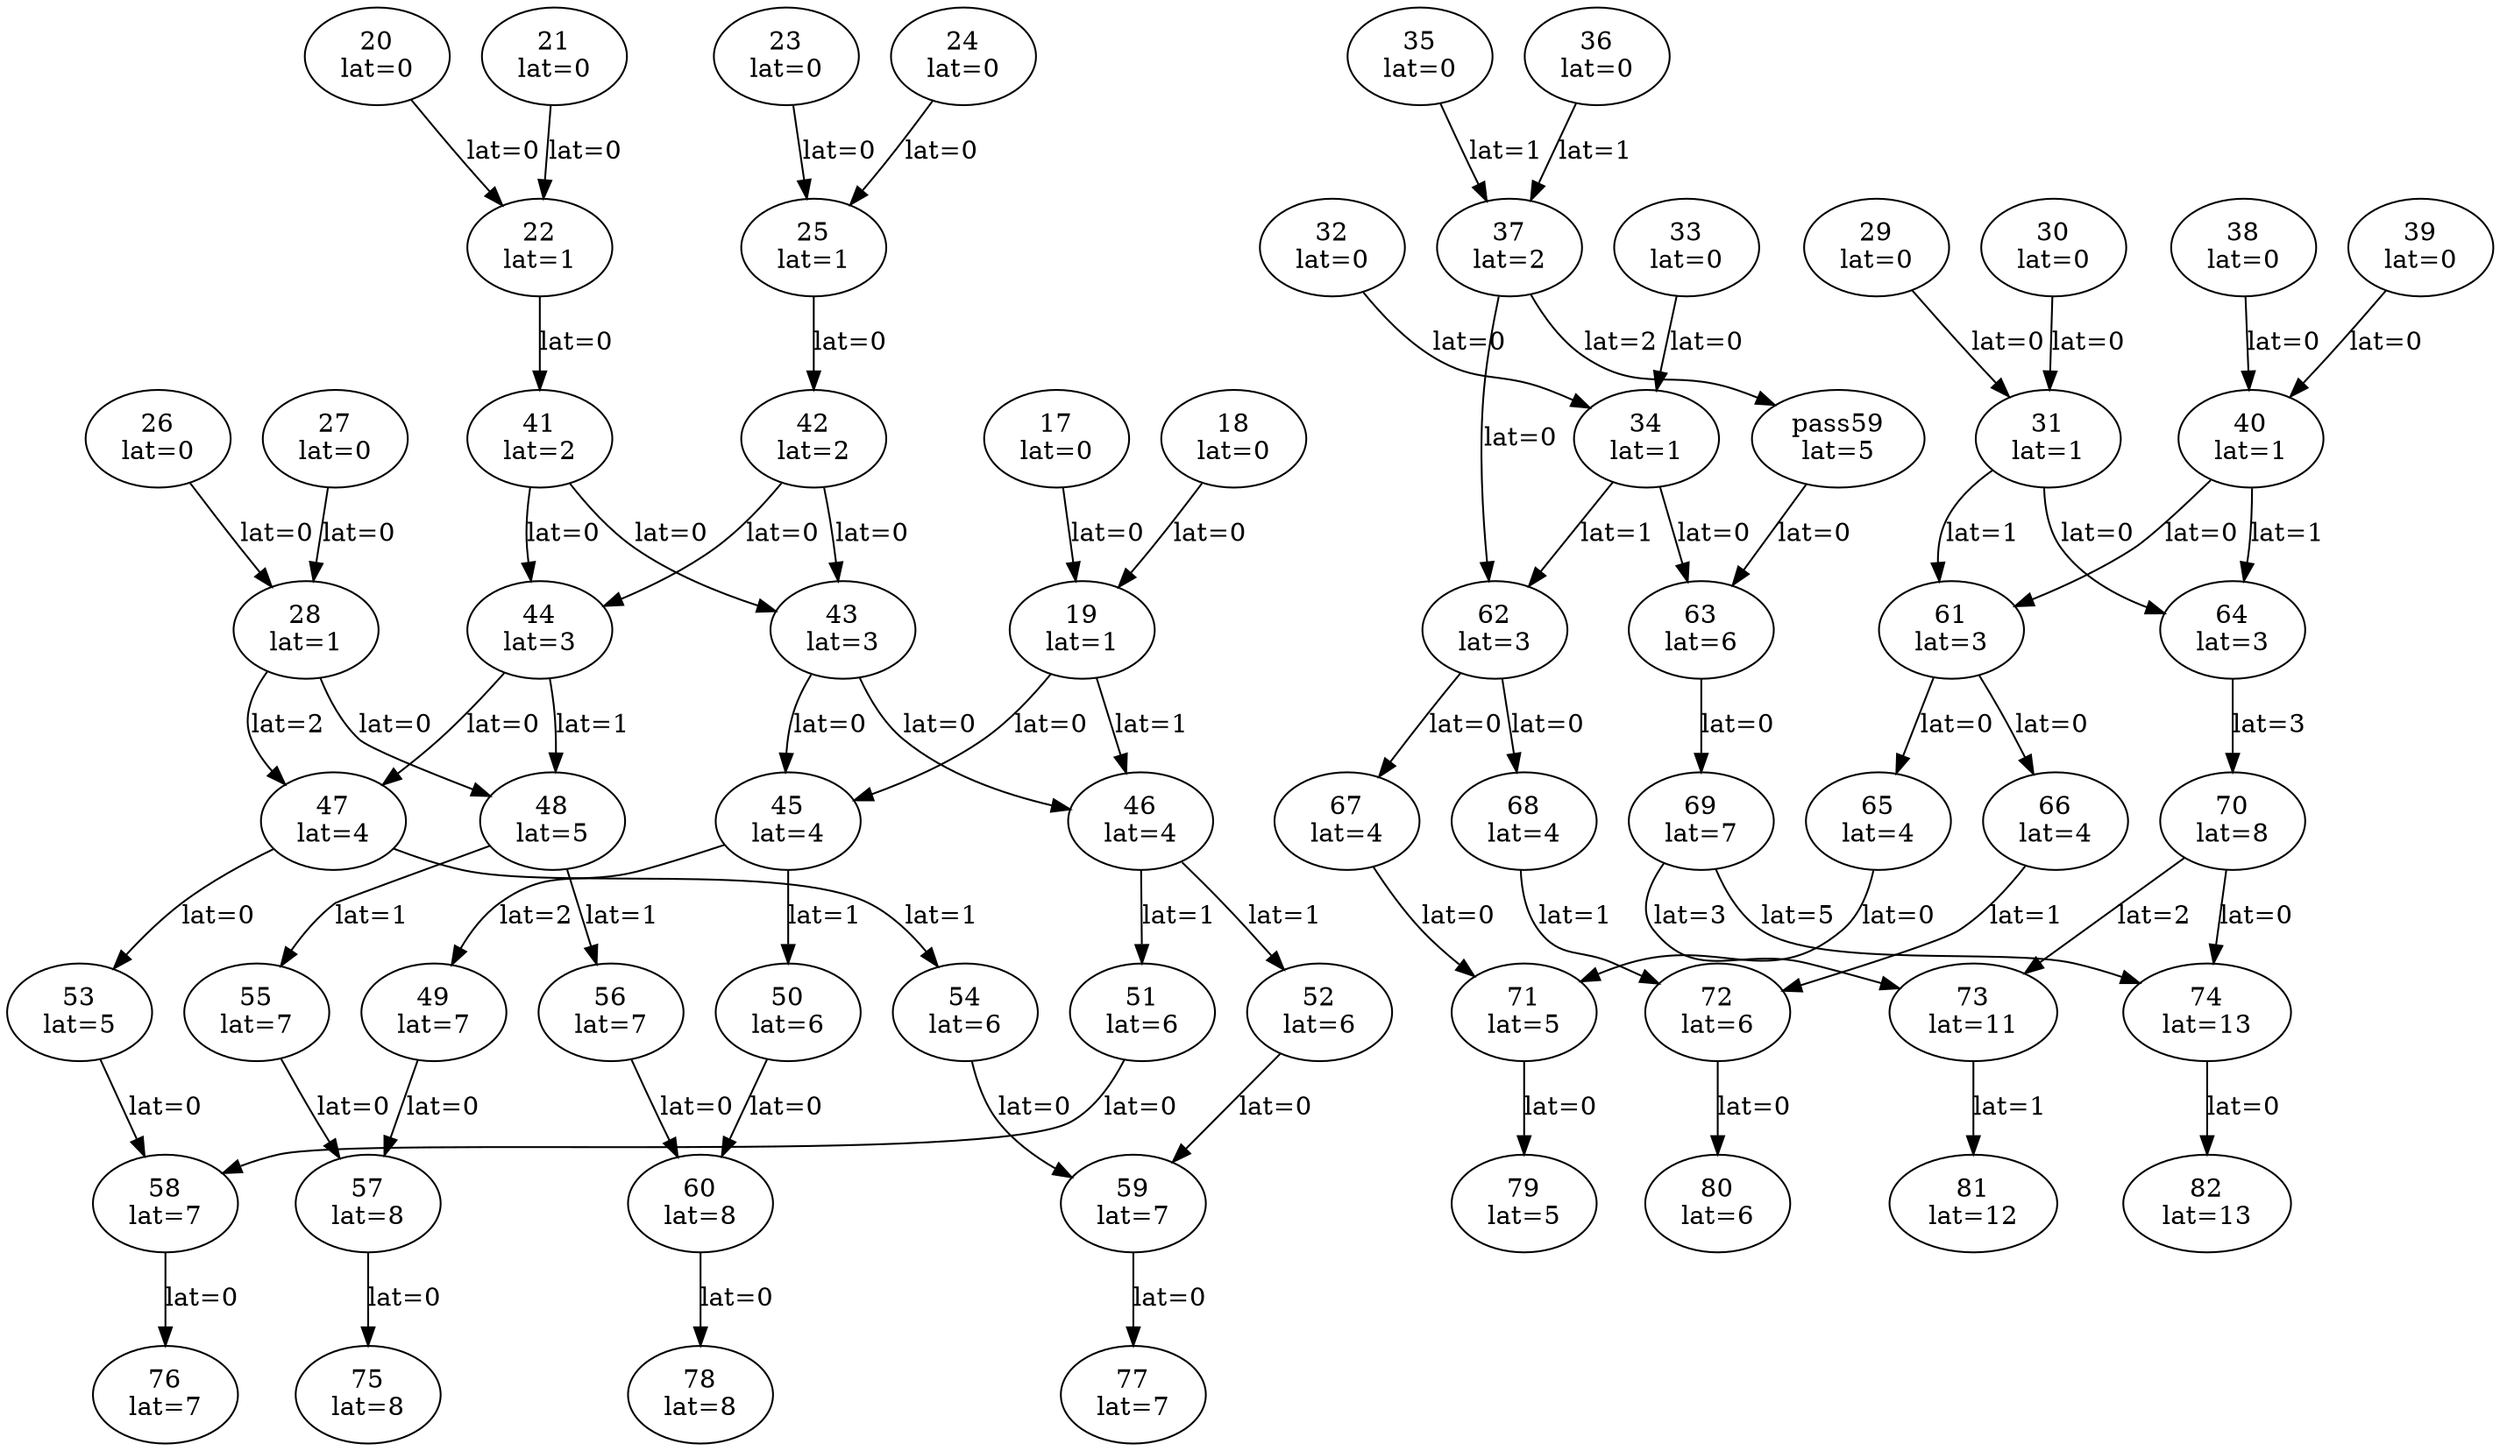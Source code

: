 Digraph G {
"17"[label = "\N\nlat=0"];
"18"[label = "\N\nlat=0"];
"20"[label = "\N\nlat=0"];
"21"[label = "\N\nlat=0"];
"23"[label = "\N\nlat=0"];
"24"[label = "\N\nlat=0"];
"26"[label = "\N\nlat=0"];
"27"[label = "\N\nlat=0"];
"29"[label = "\N\nlat=0"];
"30"[label = "\N\nlat=0"];
"32"[label = "\N\nlat=0"];
"33"[label = "\N\nlat=0"];
"35"[label = "\N\nlat=0"];
"36"[label = "\N\nlat=0"];
"38"[label = "\N\nlat=0"];
"39"[label = "\N\nlat=0"];
"75"[label = "\N\nlat=8"];
"57"->"75"[label = "lat=0"];
"76"[label = "\N\nlat=7"];
"58"->"76"[label = "lat=0"];
"77"[label = "\N\nlat=7"];
"59"->"77"[label = "lat=0"];
"78"[label = "\N\nlat=8"];
"60"->"78"[label = "lat=0"];
"79"[label = "\N\nlat=5"];
"71"->"79"[label = "lat=0"];
"80"[label = "\N\nlat=6"];
"72"->"80"[label = "lat=0"];
"81"[label = "\N\nlat=12"];
"73"->"81"[label = "lat=1"];
"82"[label = "\N\nlat=13"];
"74"->"82"[label = "lat=0"];
"19"[label = "\N\nlat=1"];
"17"->"19"[label = "lat=0"];
"18"->"19"[label = "lat=0"];
"22"[label = "\N\nlat=1"];
"20"->"22"[label = "lat=0"];
"21"->"22"[label = "lat=0"];
"25"[label = "\N\nlat=1"];
"23"->"25"[label = "lat=0"];
"24"->"25"[label = "lat=0"];
"28"[label = "\N\nlat=1"];
"26"->"28"[label = "lat=0"];
"27"->"28"[label = "lat=0"];
"31"[label = "\N\nlat=1"];
"29"->"31"[label = "lat=0"];
"30"->"31"[label = "lat=0"];
"34"[label = "\N\nlat=1"];
"32"->"34"[label = "lat=0"];
"33"->"34"[label = "lat=0"];
"37"[label = "\N\nlat=2"];
"35"->"37"[label = "lat=1"];
"36"->"37"[label = "lat=1"];
"40"[label = "\N\nlat=1"];
"38"->"40"[label = "lat=0"];
"39"->"40"[label = "lat=0"];
"41"[label = "\N\nlat=2"];
"22"->"41"[label = "lat=0"];
"42"[label = "\N\nlat=2"];
"25"->"42"[label = "lat=0"];
"43"[label = "\N\nlat=3"];
"41"->"43"[label = "lat=0"];
"42"->"43"[label = "lat=0"];
"44"[label = "\N\nlat=3"];
"41"->"44"[label = "lat=0"];
"42"->"44"[label = "lat=0"];
"45"[label = "\N\nlat=4"];
"19"->"45"[label = "lat=0"];
"43"->"45"[label = "lat=0"];
"46"[label = "\N\nlat=4"];
"19"->"46"[label = "lat=1"];
"43"->"46"[label = "lat=0"];
"47"[label = "\N\nlat=4"];
"28"->"47"[label = "lat=2"];
"44"->"47"[label = "lat=0"];
"48"[label = "\N\nlat=5"];
"28"->"48"[label = "lat=0"];
"44"->"48"[label = "lat=1"];
"49"[label = "\N\nlat=7"];
"45"->"49"[label = "lat=2"];
"50"[label = "\N\nlat=6"];
"45"->"50"[label = "lat=1"];
"51"[label = "\N\nlat=6"];
"46"->"51"[label = "lat=1"];
"52"[label = "\N\nlat=6"];
"46"->"52"[label = "lat=1"];
"53"[label = "\N\nlat=5"];
"47"->"53"[label = "lat=0"];
"54"[label = "\N\nlat=6"];
"47"->"54"[label = "lat=1"];
"55"[label = "\N\nlat=7"];
"48"->"55"[label = "lat=1"];
"56"[label = "\N\nlat=7"];
"48"->"56"[label = "lat=1"];
"57"[label = "\N\nlat=8"];
"49"->"57"[label = "lat=0"];
"55"->"57"[label = "lat=0"];
"58"[label = "\N\nlat=7"];
"51"->"58"[label = "lat=0"];
"53"->"58"[label = "lat=0"];
"59"[label = "\N\nlat=7"];
"52"->"59"[label = "lat=0"];
"54"->"59"[label = "lat=0"];
"60"[label = "\N\nlat=8"];
"50"->"60"[label = "lat=0"];
"56"->"60"[label = "lat=0"];
"61"[label = "\N\nlat=3"];
"31"->"61"[label = "lat=1"];
"40"->"61"[label = "lat=0"];
"62"[label = "\N\nlat=3"];
"34"->"62"[label = "lat=1"];
"37"->"62"[label = "lat=0"];
"63"[label = "\N\nlat=6"];
"34"->"63"[label = "lat=0"];
"pass59"->"63"[label = "lat=0"];
"64"[label = "\N\nlat=3"];
"31"->"64"[label = "lat=0"];
"40"->"64"[label = "lat=1"];
"65"[label = "\N\nlat=4"];
"61"->"65"[label = "lat=0"];
"66"[label = "\N\nlat=4"];
"61"->"66"[label = "lat=0"];
"67"[label = "\N\nlat=4"];
"62"->"67"[label = "lat=0"];
"68"[label = "\N\nlat=4"];
"62"->"68"[label = "lat=0"];
"69"[label = "\N\nlat=7"];
"63"->"69"[label = "lat=0"];
"70"[label = "\N\nlat=8"];
"64"->"70"[label = "lat=3"];
"71"[label = "\N\nlat=5"];
"65"->"71"[label = "lat=0"];
"67"->"71"[label = "lat=0"];
"72"[label = "\N\nlat=6"];
"66"->"72"[label = "lat=1"];
"68"->"72"[label = "lat=1"];
"73"[label = "\N\nlat=11"];
"69"->"73"[label = "lat=3"];
"70"->"73"[label = "lat=2"];
"74"[label = "\N\nlat=13"];
"69"->"74"[label = "lat=5"];
"70"->"74"[label = "lat=0"];
"pass59"[label = "\N\nlat=5"];
"37"->"pass59"[label = "lat=2"];
}
